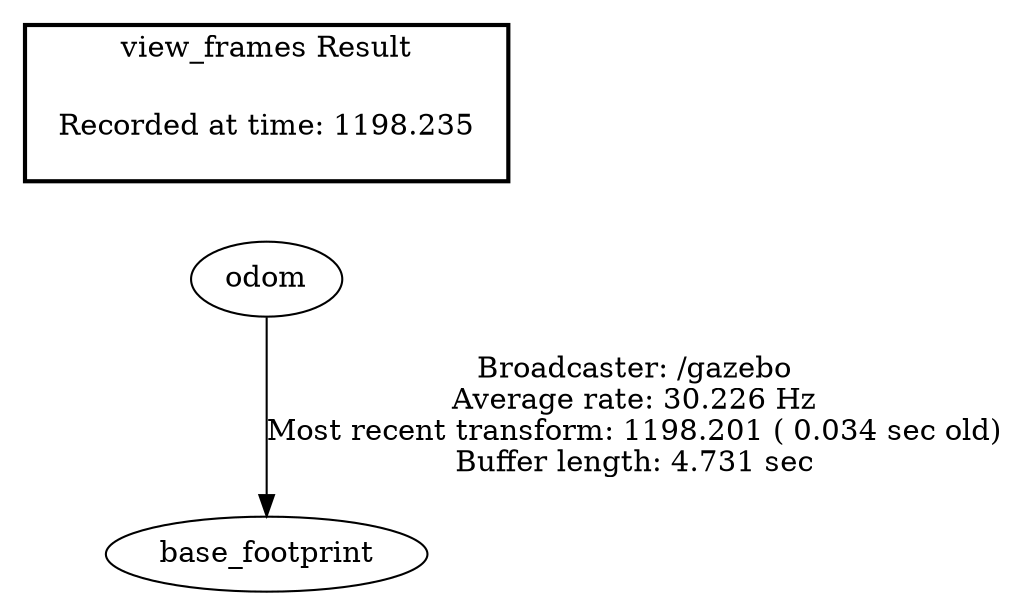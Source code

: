 digraph G {
"odom" -> "base_footprint"[label="Broadcaster: /gazebo\nAverage rate: 30.226 Hz\nMost recent transform: 1198.201 ( 0.034 sec old)\nBuffer length: 4.731 sec\n"];
edge [style=invis];
 subgraph cluster_legend { style=bold; color=black; label ="view_frames Result";
"Recorded at time: 1198.235"[ shape=plaintext ] ;
 }->"odom";
}